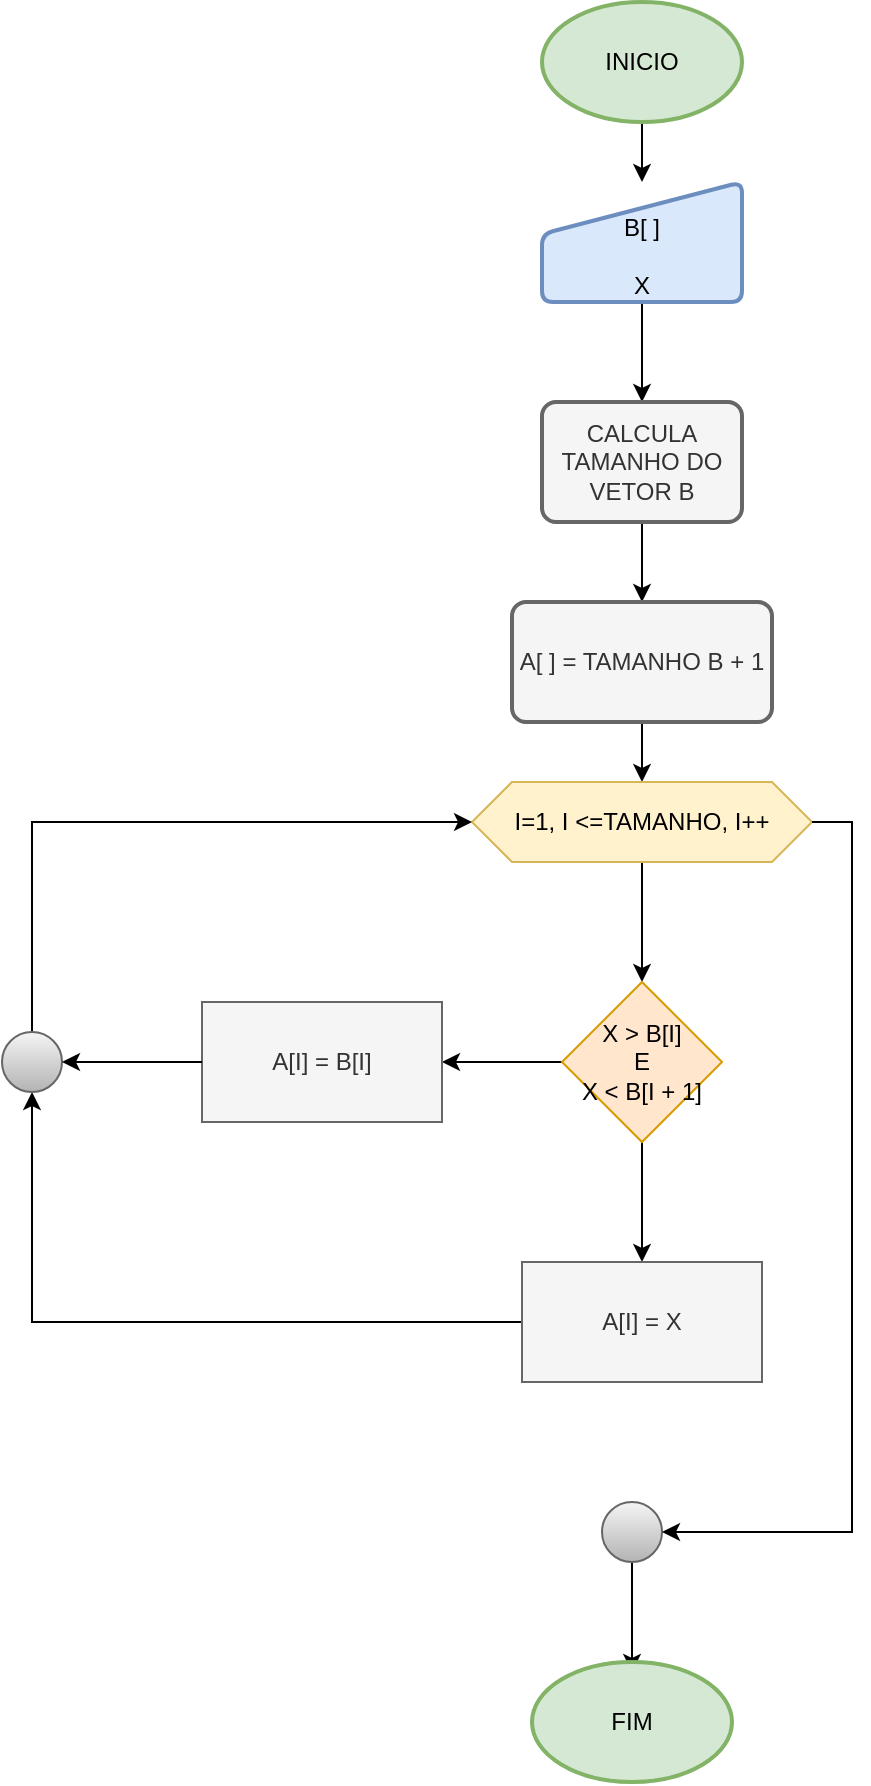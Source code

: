 <mxfile version="26.2.14">
  <diagram name="Página-1" id="3FeB3YzeLPQjRc8gAuBz">
    <mxGraphModel dx="1426" dy="777" grid="1" gridSize="10" guides="1" tooltips="1" connect="1" arrows="1" fold="1" page="1" pageScale="1" pageWidth="827" pageHeight="1169" math="0" shadow="0">
      <root>
        <mxCell id="0" />
        <mxCell id="1" parent="0" />
        <mxCell id="oLqSDIBELnfGQojf5tRH-1" value="" style="edgeStyle=orthogonalEdgeStyle;rounded=0;orthogonalLoop=1;jettySize=auto;html=1;" edge="1" parent="1" source="oLqSDIBELnfGQojf5tRH-2" target="oLqSDIBELnfGQojf5tRH-4">
          <mxGeometry relative="1" as="geometry" />
        </mxCell>
        <mxCell id="oLqSDIBELnfGQojf5tRH-2" value="INICIO" style="strokeWidth=2;html=1;shape=mxgraph.flowchart.start_1;whiteSpace=wrap;fillColor=#d5e8d4;strokeColor=#82b366;" vertex="1" parent="1">
          <mxGeometry x="360" y="370" width="100" height="60" as="geometry" />
        </mxCell>
        <mxCell id="oLqSDIBELnfGQojf5tRH-8" value="" style="edgeStyle=orthogonalEdgeStyle;rounded=0;orthogonalLoop=1;jettySize=auto;html=1;" edge="1" parent="1" source="oLqSDIBELnfGQojf5tRH-4" target="oLqSDIBELnfGQojf5tRH-7">
          <mxGeometry relative="1" as="geometry" />
        </mxCell>
        <mxCell id="oLqSDIBELnfGQojf5tRH-4" value="&lt;div&gt;&lt;br&gt;&lt;/div&gt;B[ ]&lt;div&gt;&lt;br&gt;&lt;/div&gt;&lt;div&gt;X&lt;/div&gt;" style="html=1;strokeWidth=2;shape=manualInput;whiteSpace=wrap;rounded=1;size=26;arcSize=11;fillColor=#dae8fc;strokeColor=#6c8ebf;" vertex="1" parent="1">
          <mxGeometry x="360" y="460" width="100" height="60" as="geometry" />
        </mxCell>
        <mxCell id="oLqSDIBELnfGQojf5tRH-10" value="" style="edgeStyle=orthogonalEdgeStyle;rounded=0;orthogonalLoop=1;jettySize=auto;html=1;" edge="1" parent="1" source="oLqSDIBELnfGQojf5tRH-7" target="oLqSDIBELnfGQojf5tRH-9">
          <mxGeometry relative="1" as="geometry" />
        </mxCell>
        <mxCell id="oLqSDIBELnfGQojf5tRH-7" value="CALCULA TAMANHO DO VETOR B" style="rounded=1;whiteSpace=wrap;html=1;absoluteArcSize=1;arcSize=14;strokeWidth=2;fillColor=#f5f5f5;fontColor=#333333;strokeColor=#666666;" vertex="1" parent="1">
          <mxGeometry x="360" y="570" width="100" height="60" as="geometry" />
        </mxCell>
        <mxCell id="oLqSDIBELnfGQojf5tRH-12" style="edgeStyle=orthogonalEdgeStyle;rounded=0;orthogonalLoop=1;jettySize=auto;html=1;exitX=0.5;exitY=1;exitDx=0;exitDy=0;entryX=0.5;entryY=0;entryDx=0;entryDy=0;" edge="1" parent="1" source="oLqSDIBELnfGQojf5tRH-9" target="oLqSDIBELnfGQojf5tRH-11">
          <mxGeometry relative="1" as="geometry" />
        </mxCell>
        <mxCell id="oLqSDIBELnfGQojf5tRH-9" value="A[ ] = TAMANHO B + 1" style="rounded=1;whiteSpace=wrap;html=1;absoluteArcSize=1;arcSize=14;strokeWidth=2;fillColor=#f5f5f5;fontColor=#333333;strokeColor=#666666;" vertex="1" parent="1">
          <mxGeometry x="345" y="670" width="130" height="60" as="geometry" />
        </mxCell>
        <mxCell id="oLqSDIBELnfGQojf5tRH-14" value="" style="edgeStyle=orthogonalEdgeStyle;rounded=0;orthogonalLoop=1;jettySize=auto;html=1;" edge="1" parent="1" source="oLqSDIBELnfGQojf5tRH-11" target="oLqSDIBELnfGQojf5tRH-13">
          <mxGeometry relative="1" as="geometry" />
        </mxCell>
        <mxCell id="oLqSDIBELnfGQojf5tRH-11" value="I=1, I &amp;lt;=TAMANHO, I++" style="shape=hexagon;perimeter=hexagonPerimeter2;whiteSpace=wrap;html=1;fixedSize=1;fillColor=#fff2cc;strokeColor=#d6b656;" vertex="1" parent="1">
          <mxGeometry x="325" y="760" width="170" height="40" as="geometry" />
        </mxCell>
        <mxCell id="oLqSDIBELnfGQojf5tRH-16" value="" style="edgeStyle=orthogonalEdgeStyle;rounded=0;orthogonalLoop=1;jettySize=auto;html=1;" edge="1" parent="1" source="oLqSDIBELnfGQojf5tRH-13" target="oLqSDIBELnfGQojf5tRH-15">
          <mxGeometry relative="1" as="geometry" />
        </mxCell>
        <mxCell id="oLqSDIBELnfGQojf5tRH-21" value="" style="edgeStyle=orthogonalEdgeStyle;rounded=0;orthogonalLoop=1;jettySize=auto;html=1;" edge="1" parent="1" source="oLqSDIBELnfGQojf5tRH-13" target="oLqSDIBELnfGQojf5tRH-20">
          <mxGeometry relative="1" as="geometry" />
        </mxCell>
        <mxCell id="oLqSDIBELnfGQojf5tRH-13" value="X &amp;gt; B[I]&lt;div&gt;E&lt;/div&gt;&lt;div&gt;X &amp;lt; B[I + 1]&lt;/div&gt;" style="rhombus;whiteSpace=wrap;html=1;fillColor=#ffe6cc;strokeColor=#d79b00;" vertex="1" parent="1">
          <mxGeometry x="370" y="860" width="80" height="80" as="geometry" />
        </mxCell>
        <mxCell id="oLqSDIBELnfGQojf5tRH-18" style="edgeStyle=orthogonalEdgeStyle;rounded=0;orthogonalLoop=1;jettySize=auto;html=1;exitX=0;exitY=0.5;exitDx=0;exitDy=0;" edge="1" parent="1" source="oLqSDIBELnfGQojf5tRH-15" target="oLqSDIBELnfGQojf5tRH-17">
          <mxGeometry relative="1" as="geometry" />
        </mxCell>
        <mxCell id="oLqSDIBELnfGQojf5tRH-15" value="A[I] = X" style="whiteSpace=wrap;html=1;fillColor=#f5f5f5;strokeColor=#666666;fontColor=#333333;" vertex="1" parent="1">
          <mxGeometry x="350" y="1000" width="120" height="60" as="geometry" />
        </mxCell>
        <mxCell id="oLqSDIBELnfGQojf5tRH-23" style="edgeStyle=orthogonalEdgeStyle;rounded=0;orthogonalLoop=1;jettySize=auto;html=1;exitX=0.5;exitY=0;exitDx=0;exitDy=0;exitPerimeter=0;entryX=0;entryY=0.5;entryDx=0;entryDy=0;" edge="1" parent="1" source="oLqSDIBELnfGQojf5tRH-17" target="oLqSDIBELnfGQojf5tRH-11">
          <mxGeometry relative="1" as="geometry" />
        </mxCell>
        <mxCell id="oLqSDIBELnfGQojf5tRH-17" value="" style="verticalLabelPosition=bottom;verticalAlign=top;html=1;shape=mxgraph.flowchart.on-page_reference;fillColor=#f5f5f5;gradientColor=#b3b3b3;strokeColor=#666666;" vertex="1" parent="1">
          <mxGeometry x="90" y="885" width="30" height="30" as="geometry" />
        </mxCell>
        <mxCell id="oLqSDIBELnfGQojf5tRH-20" value="A[I] = B[I]" style="whiteSpace=wrap;html=1;fillColor=#f5f5f5;strokeColor=#666666;fontColor=#333333;" vertex="1" parent="1">
          <mxGeometry x="190" y="870" width="120" height="60" as="geometry" />
        </mxCell>
        <mxCell id="oLqSDIBELnfGQojf5tRH-22" style="edgeStyle=orthogonalEdgeStyle;rounded=0;orthogonalLoop=1;jettySize=auto;html=1;exitX=0;exitY=0.5;exitDx=0;exitDy=0;entryX=1;entryY=0.5;entryDx=0;entryDy=0;entryPerimeter=0;" edge="1" parent="1" source="oLqSDIBELnfGQojf5tRH-20" target="oLqSDIBELnfGQojf5tRH-17">
          <mxGeometry relative="1" as="geometry" />
        </mxCell>
        <mxCell id="oLqSDIBELnfGQojf5tRH-27" value="" style="edgeStyle=orthogonalEdgeStyle;rounded=0;orthogonalLoop=1;jettySize=auto;html=1;" edge="1" parent="1" source="oLqSDIBELnfGQojf5tRH-24">
          <mxGeometry relative="1" as="geometry">
            <mxPoint x="405" y="1205" as="targetPoint" />
          </mxGeometry>
        </mxCell>
        <mxCell id="oLqSDIBELnfGQojf5tRH-24" value="" style="verticalLabelPosition=bottom;verticalAlign=top;html=1;shape=mxgraph.flowchart.on-page_reference;fillColor=#f5f5f5;gradientColor=#b3b3b3;strokeColor=#666666;" vertex="1" parent="1">
          <mxGeometry x="390" y="1120" width="30" height="30" as="geometry" />
        </mxCell>
        <mxCell id="oLqSDIBELnfGQojf5tRH-25" style="edgeStyle=orthogonalEdgeStyle;rounded=0;orthogonalLoop=1;jettySize=auto;html=1;exitX=1;exitY=0.5;exitDx=0;exitDy=0;entryX=1;entryY=0.5;entryDx=0;entryDy=0;entryPerimeter=0;" edge="1" parent="1" source="oLqSDIBELnfGQojf5tRH-11" target="oLqSDIBELnfGQojf5tRH-24">
          <mxGeometry relative="1" as="geometry" />
        </mxCell>
        <mxCell id="oLqSDIBELnfGQojf5tRH-28" value="FIM" style="strokeWidth=2;html=1;shape=mxgraph.flowchart.start_1;whiteSpace=wrap;fillColor=#d5e8d4;strokeColor=#82b366;" vertex="1" parent="1">
          <mxGeometry x="355" y="1200" width="100" height="60" as="geometry" />
        </mxCell>
      </root>
    </mxGraphModel>
  </diagram>
</mxfile>
